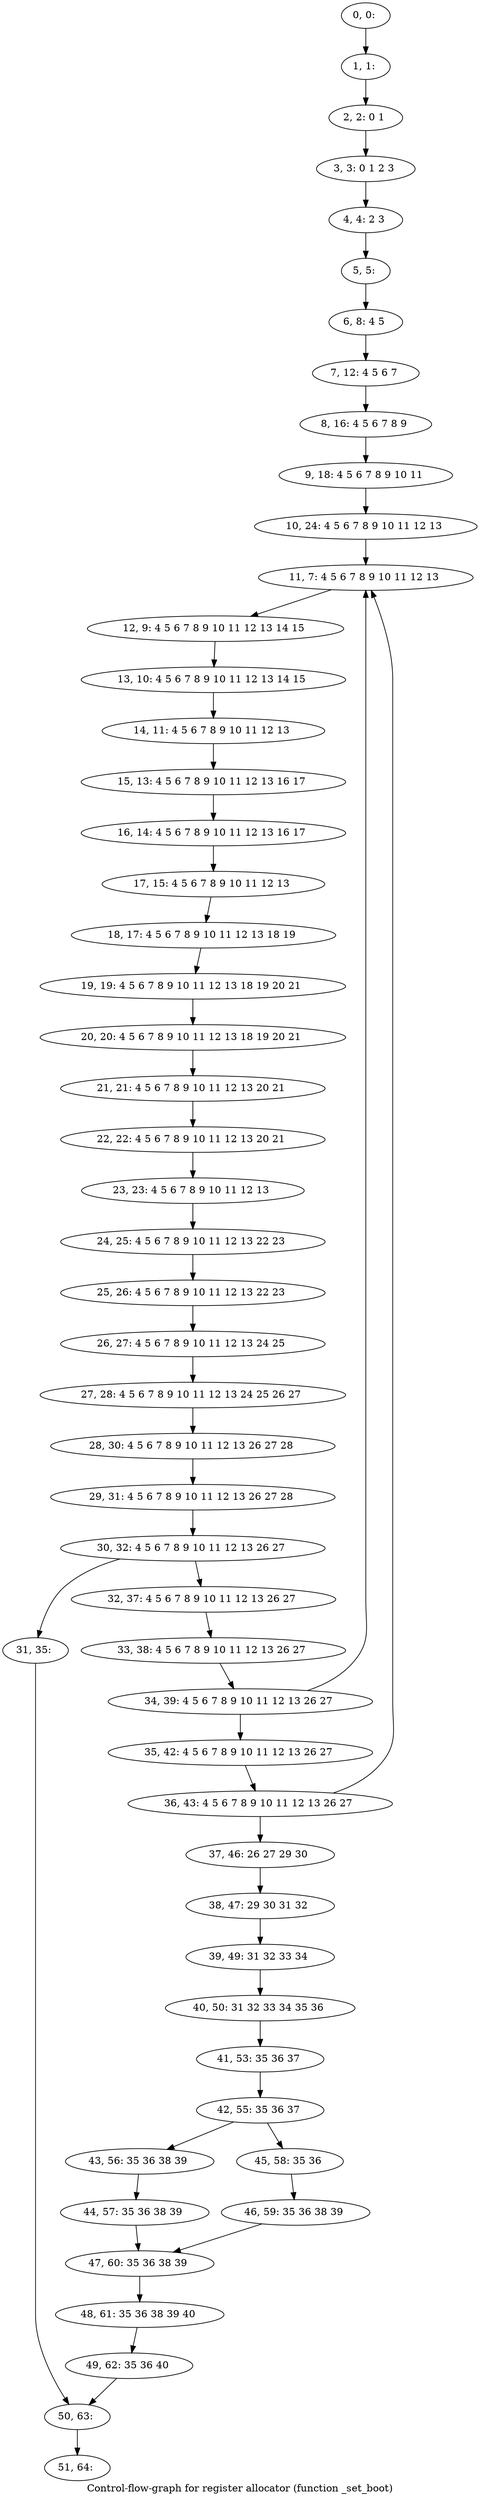 digraph G {
graph [label="Control-flow-graph for register allocator (function _set_boot)"]
0[label="0, 0: "];
1[label="1, 1: "];
2[label="2, 2: 0 1 "];
3[label="3, 3: 0 1 2 3 "];
4[label="4, 4: 2 3 "];
5[label="5, 5: "];
6[label="6, 8: 4 5 "];
7[label="7, 12: 4 5 6 7 "];
8[label="8, 16: 4 5 6 7 8 9 "];
9[label="9, 18: 4 5 6 7 8 9 10 11 "];
10[label="10, 24: 4 5 6 7 8 9 10 11 12 13 "];
11[label="11, 7: 4 5 6 7 8 9 10 11 12 13 "];
12[label="12, 9: 4 5 6 7 8 9 10 11 12 13 14 15 "];
13[label="13, 10: 4 5 6 7 8 9 10 11 12 13 14 15 "];
14[label="14, 11: 4 5 6 7 8 9 10 11 12 13 "];
15[label="15, 13: 4 5 6 7 8 9 10 11 12 13 16 17 "];
16[label="16, 14: 4 5 6 7 8 9 10 11 12 13 16 17 "];
17[label="17, 15: 4 5 6 7 8 9 10 11 12 13 "];
18[label="18, 17: 4 5 6 7 8 9 10 11 12 13 18 19 "];
19[label="19, 19: 4 5 6 7 8 9 10 11 12 13 18 19 20 21 "];
20[label="20, 20: 4 5 6 7 8 9 10 11 12 13 18 19 20 21 "];
21[label="21, 21: 4 5 6 7 8 9 10 11 12 13 20 21 "];
22[label="22, 22: 4 5 6 7 8 9 10 11 12 13 20 21 "];
23[label="23, 23: 4 5 6 7 8 9 10 11 12 13 "];
24[label="24, 25: 4 5 6 7 8 9 10 11 12 13 22 23 "];
25[label="25, 26: 4 5 6 7 8 9 10 11 12 13 22 23 "];
26[label="26, 27: 4 5 6 7 8 9 10 11 12 13 24 25 "];
27[label="27, 28: 4 5 6 7 8 9 10 11 12 13 24 25 26 27 "];
28[label="28, 30: 4 5 6 7 8 9 10 11 12 13 26 27 28 "];
29[label="29, 31: 4 5 6 7 8 9 10 11 12 13 26 27 28 "];
30[label="30, 32: 4 5 6 7 8 9 10 11 12 13 26 27 "];
31[label="31, 35: "];
32[label="32, 37: 4 5 6 7 8 9 10 11 12 13 26 27 "];
33[label="33, 38: 4 5 6 7 8 9 10 11 12 13 26 27 "];
34[label="34, 39: 4 5 6 7 8 9 10 11 12 13 26 27 "];
35[label="35, 42: 4 5 6 7 8 9 10 11 12 13 26 27 "];
36[label="36, 43: 4 5 6 7 8 9 10 11 12 13 26 27 "];
37[label="37, 46: 26 27 29 30 "];
38[label="38, 47: 29 30 31 32 "];
39[label="39, 49: 31 32 33 34 "];
40[label="40, 50: 31 32 33 34 35 36 "];
41[label="41, 53: 35 36 37 "];
42[label="42, 55: 35 36 37 "];
43[label="43, 56: 35 36 38 39 "];
44[label="44, 57: 35 36 38 39 "];
45[label="45, 58: 35 36 "];
46[label="46, 59: 35 36 38 39 "];
47[label="47, 60: 35 36 38 39 "];
48[label="48, 61: 35 36 38 39 40 "];
49[label="49, 62: 35 36 40 "];
50[label="50, 63: "];
51[label="51, 64: "];
0->1 ;
1->2 ;
2->3 ;
3->4 ;
4->5 ;
5->6 ;
6->7 ;
7->8 ;
8->9 ;
9->10 ;
10->11 ;
11->12 ;
12->13 ;
13->14 ;
14->15 ;
15->16 ;
16->17 ;
17->18 ;
18->19 ;
19->20 ;
20->21 ;
21->22 ;
22->23 ;
23->24 ;
24->25 ;
25->26 ;
26->27 ;
27->28 ;
28->29 ;
29->30 ;
30->31 ;
30->32 ;
31->50 ;
32->33 ;
33->34 ;
34->35 ;
34->11 ;
35->36 ;
36->37 ;
36->11 ;
37->38 ;
38->39 ;
39->40 ;
40->41 ;
41->42 ;
42->43 ;
42->45 ;
43->44 ;
44->47 ;
45->46 ;
46->47 ;
47->48 ;
48->49 ;
49->50 ;
50->51 ;
}
